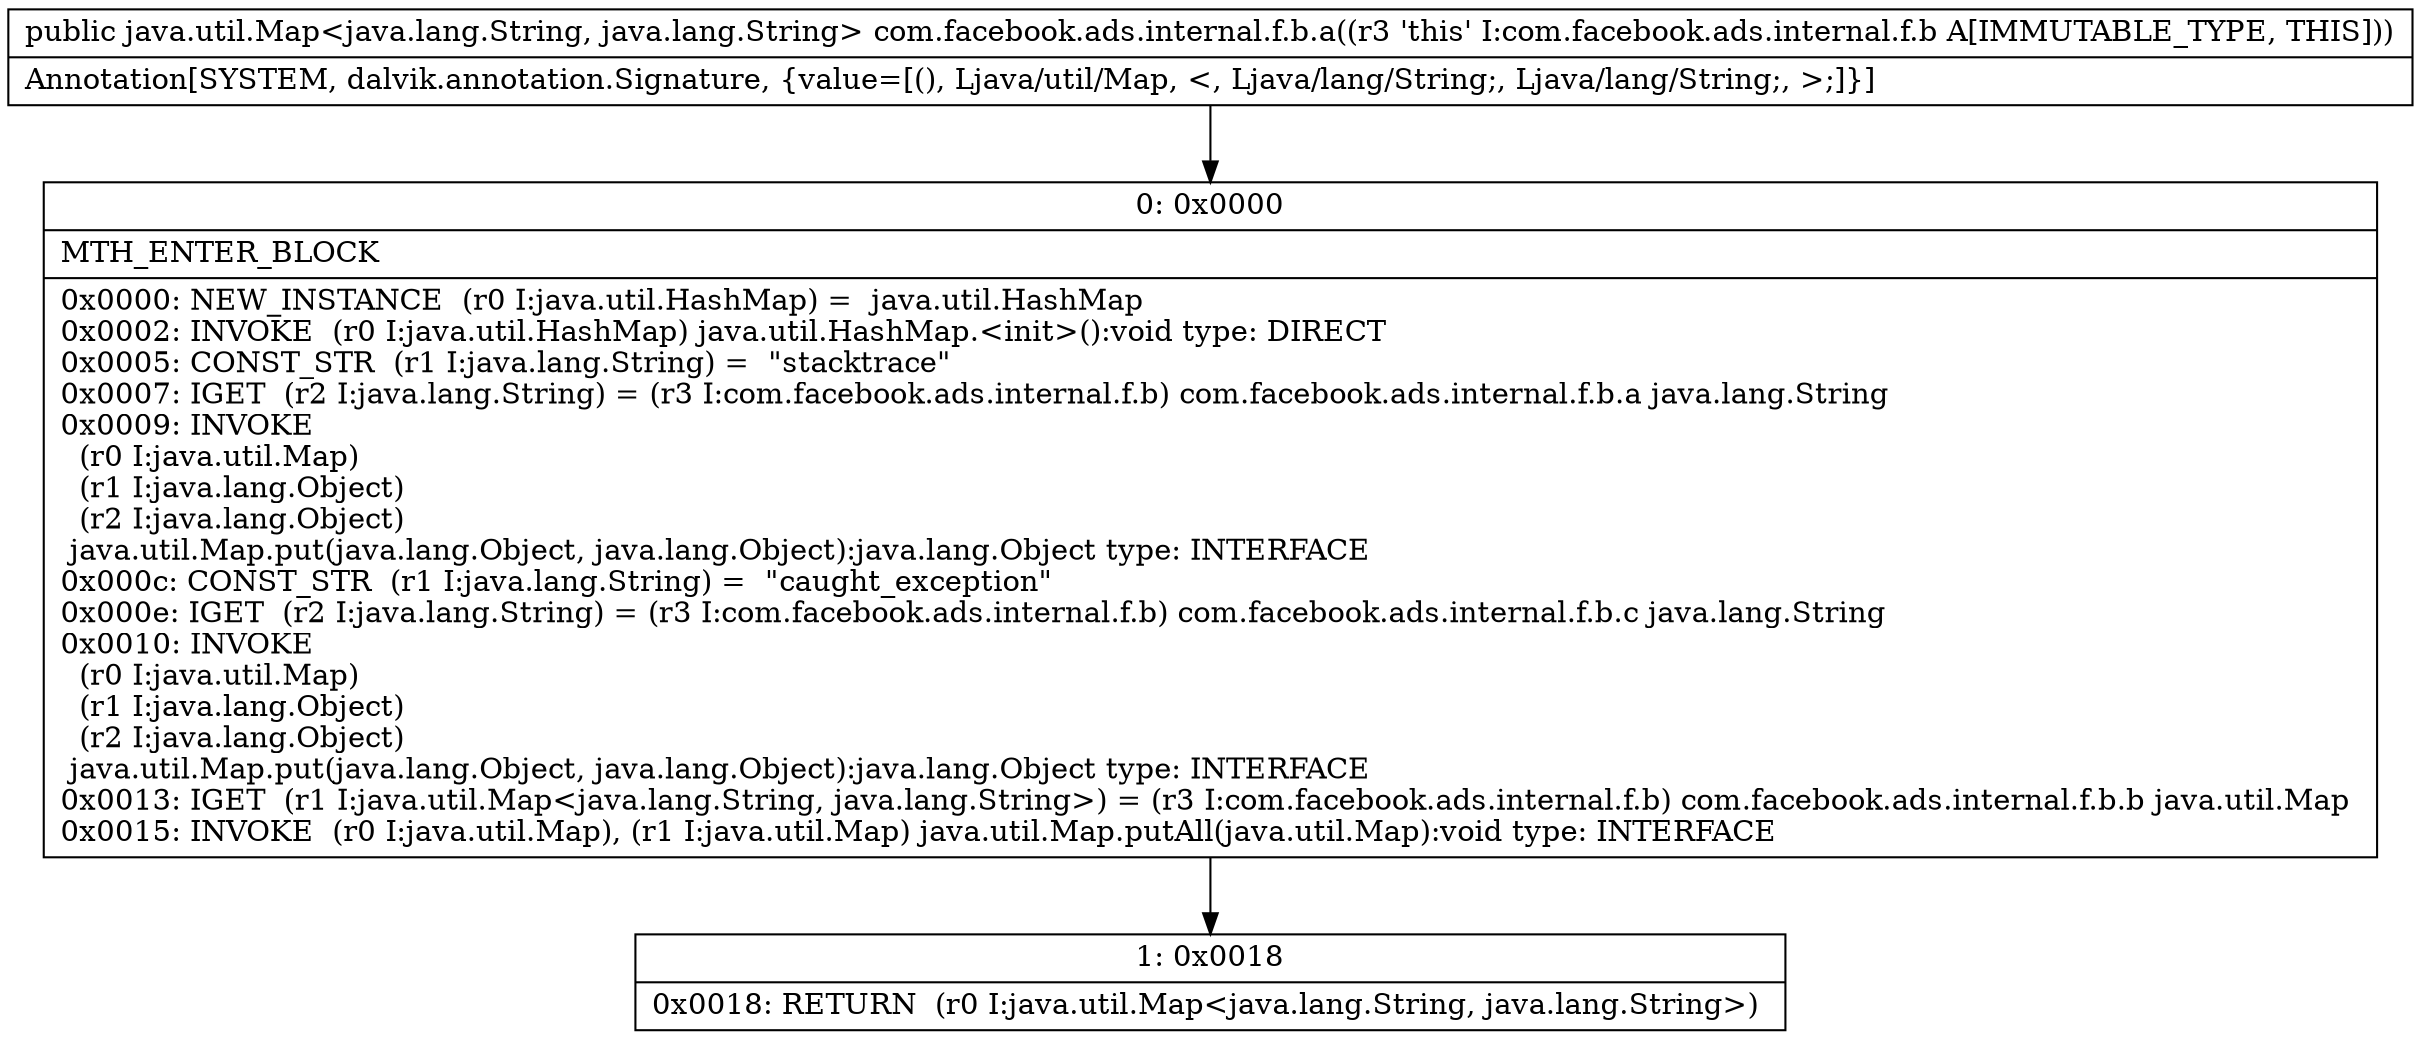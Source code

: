 digraph "CFG forcom.facebook.ads.internal.f.b.a()Ljava\/util\/Map;" {
Node_0 [shape=record,label="{0\:\ 0x0000|MTH_ENTER_BLOCK\l|0x0000: NEW_INSTANCE  (r0 I:java.util.HashMap) =  java.util.HashMap \l0x0002: INVOKE  (r0 I:java.util.HashMap) java.util.HashMap.\<init\>():void type: DIRECT \l0x0005: CONST_STR  (r1 I:java.lang.String) =  \"stacktrace\" \l0x0007: IGET  (r2 I:java.lang.String) = (r3 I:com.facebook.ads.internal.f.b) com.facebook.ads.internal.f.b.a java.lang.String \l0x0009: INVOKE  \l  (r0 I:java.util.Map)\l  (r1 I:java.lang.Object)\l  (r2 I:java.lang.Object)\l java.util.Map.put(java.lang.Object, java.lang.Object):java.lang.Object type: INTERFACE \l0x000c: CONST_STR  (r1 I:java.lang.String) =  \"caught_exception\" \l0x000e: IGET  (r2 I:java.lang.String) = (r3 I:com.facebook.ads.internal.f.b) com.facebook.ads.internal.f.b.c java.lang.String \l0x0010: INVOKE  \l  (r0 I:java.util.Map)\l  (r1 I:java.lang.Object)\l  (r2 I:java.lang.Object)\l java.util.Map.put(java.lang.Object, java.lang.Object):java.lang.Object type: INTERFACE \l0x0013: IGET  (r1 I:java.util.Map\<java.lang.String, java.lang.String\>) = (r3 I:com.facebook.ads.internal.f.b) com.facebook.ads.internal.f.b.b java.util.Map \l0x0015: INVOKE  (r0 I:java.util.Map), (r1 I:java.util.Map) java.util.Map.putAll(java.util.Map):void type: INTERFACE \l}"];
Node_1 [shape=record,label="{1\:\ 0x0018|0x0018: RETURN  (r0 I:java.util.Map\<java.lang.String, java.lang.String\>) \l}"];
MethodNode[shape=record,label="{public java.util.Map\<java.lang.String, java.lang.String\> com.facebook.ads.internal.f.b.a((r3 'this' I:com.facebook.ads.internal.f.b A[IMMUTABLE_TYPE, THIS]))  | Annotation[SYSTEM, dalvik.annotation.Signature, \{value=[(), Ljava\/util\/Map, \<, Ljava\/lang\/String;, Ljava\/lang\/String;, \>;]\}]\l}"];
MethodNode -> Node_0;
Node_0 -> Node_1;
}

